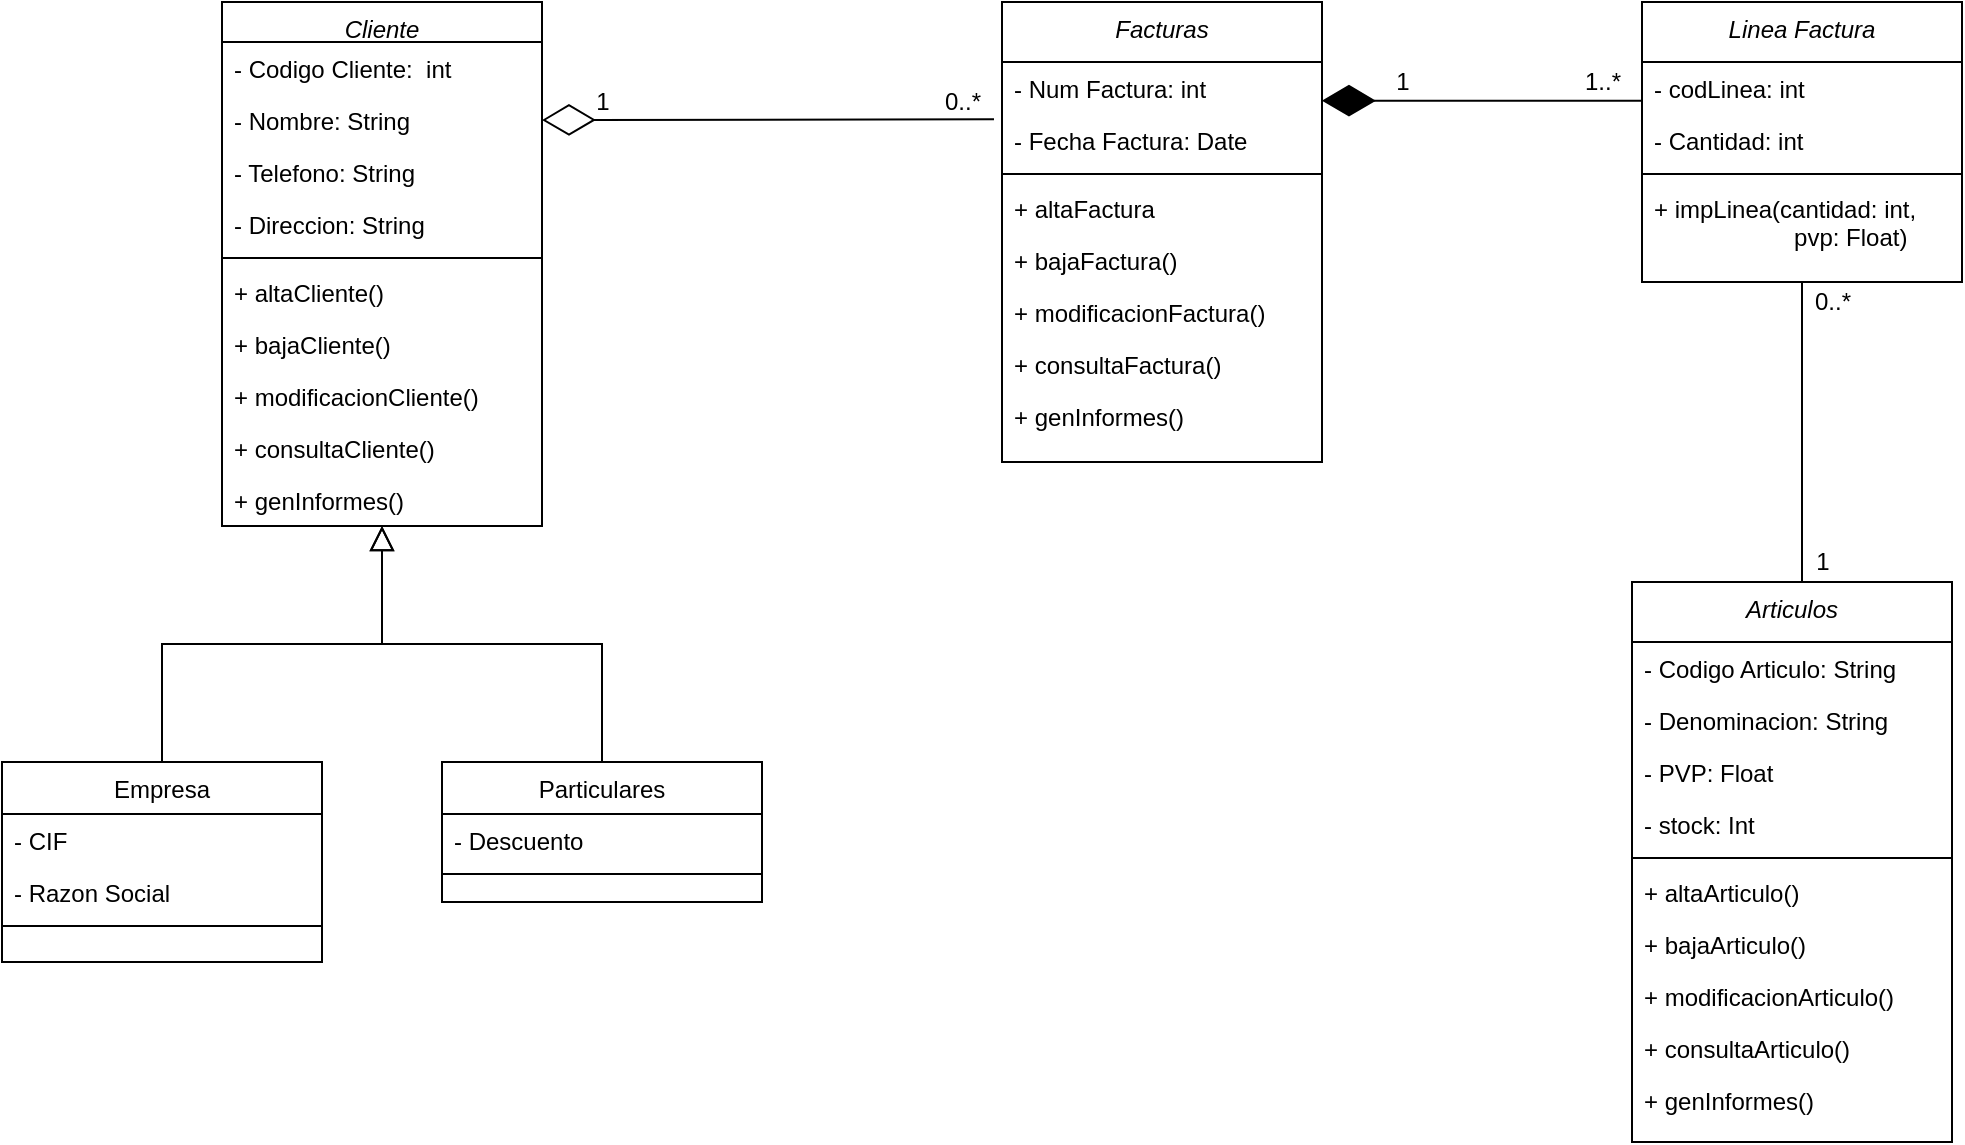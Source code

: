 <mxfile version="13.10.4" type="device"><diagram id="C5RBs43oDa-KdzZeNtuy" name="Page-1"><mxGraphModel dx="1256" dy="872" grid="1" gridSize="10" guides="1" tooltips="1" connect="1" arrows="1" fold="1" page="1" pageScale="1" pageWidth="1169" pageHeight="827" math="0" shadow="0"><root><mxCell id="WIyWlLk6GJQsqaUBKTNV-0"/><mxCell id="WIyWlLk6GJQsqaUBKTNV-1" parent="WIyWlLk6GJQsqaUBKTNV-0"/><mxCell id="zkfFHV4jXpPFQw0GAbJ--0" value="Cliente" style="swimlane;fontStyle=2;align=center;verticalAlign=top;childLayout=stackLayout;horizontal=1;startSize=20;horizontalStack=0;resizeParent=1;resizeLast=0;collapsible=1;marginBottom=0;rounded=0;shadow=0;strokeWidth=1;" parent="WIyWlLk6GJQsqaUBKTNV-1" vertex="1"><mxGeometry x="170" y="40" width="160" height="262" as="geometry"><mxRectangle x="150" y="20" width="160" height="26" as="alternateBounds"/></mxGeometry></mxCell><mxCell id="zkfFHV4jXpPFQw0GAbJ--1" value="- Codigo Cliente:  int" style="text;align=left;verticalAlign=top;spacingLeft=4;spacingRight=4;overflow=hidden;rotatable=0;points=[[0,0.5],[1,0.5]];portConstraint=eastwest;" parent="zkfFHV4jXpPFQw0GAbJ--0" vertex="1"><mxGeometry y="20" width="160" height="26" as="geometry"/></mxCell><mxCell id="zkfFHV4jXpPFQw0GAbJ--2" value="- Nombre: String" style="text;align=left;verticalAlign=top;spacingLeft=4;spacingRight=4;overflow=hidden;rotatable=0;points=[[0,0.5],[1,0.5]];portConstraint=eastwest;rounded=0;shadow=0;html=0;" parent="zkfFHV4jXpPFQw0GAbJ--0" vertex="1"><mxGeometry y="46" width="160" height="26" as="geometry"/></mxCell><mxCell id="zkfFHV4jXpPFQw0GAbJ--3" value="- Telefono: String" style="text;align=left;verticalAlign=top;spacingLeft=4;spacingRight=4;overflow=hidden;rotatable=0;points=[[0,0.5],[1,0.5]];portConstraint=eastwest;rounded=0;shadow=0;html=0;" parent="zkfFHV4jXpPFQw0GAbJ--0" vertex="1"><mxGeometry y="72" width="160" height="26" as="geometry"/></mxCell><mxCell id="En17FOFG_M13kyDx1Fkj-1" value="- Direccion: String" style="text;align=left;verticalAlign=top;spacingLeft=4;spacingRight=4;overflow=hidden;rotatable=0;points=[[0,0.5],[1,0.5]];portConstraint=eastwest;rounded=0;shadow=0;html=0;" vertex="1" parent="zkfFHV4jXpPFQw0GAbJ--0"><mxGeometry y="98" width="160" height="26" as="geometry"/></mxCell><mxCell id="zkfFHV4jXpPFQw0GAbJ--4" value="" style="line;html=1;strokeWidth=1;align=left;verticalAlign=middle;spacingTop=-1;spacingLeft=3;spacingRight=3;rotatable=0;labelPosition=right;points=[];portConstraint=eastwest;" parent="zkfFHV4jXpPFQw0GAbJ--0" vertex="1"><mxGeometry y="124" width="160" height="8" as="geometry"/></mxCell><mxCell id="zkfFHV4jXpPFQw0GAbJ--5" value="+ altaCliente()" style="text;align=left;verticalAlign=top;spacingLeft=4;spacingRight=4;overflow=hidden;rotatable=0;points=[[0,0.5],[1,0.5]];portConstraint=eastwest;" parent="zkfFHV4jXpPFQw0GAbJ--0" vertex="1"><mxGeometry y="132" width="160" height="26" as="geometry"/></mxCell><mxCell id="En17FOFG_M13kyDx1Fkj-2" value="+ bajaCliente()" style="text;align=left;verticalAlign=top;spacingLeft=4;spacingRight=4;overflow=hidden;rotatable=0;points=[[0,0.5],[1,0.5]];portConstraint=eastwest;" vertex="1" parent="zkfFHV4jXpPFQw0GAbJ--0"><mxGeometry y="158" width="160" height="26" as="geometry"/></mxCell><mxCell id="En17FOFG_M13kyDx1Fkj-3" value="+ modificacionCliente()" style="text;align=left;verticalAlign=top;spacingLeft=4;spacingRight=4;overflow=hidden;rotatable=0;points=[[0,0.5],[1,0.5]];portConstraint=eastwest;" vertex="1" parent="zkfFHV4jXpPFQw0GAbJ--0"><mxGeometry y="184" width="160" height="26" as="geometry"/></mxCell><mxCell id="En17FOFG_M13kyDx1Fkj-4" value="+ consultaCliente()" style="text;align=left;verticalAlign=top;spacingLeft=4;spacingRight=4;overflow=hidden;rotatable=0;points=[[0,0.5],[1,0.5]];portConstraint=eastwest;" vertex="1" parent="zkfFHV4jXpPFQw0GAbJ--0"><mxGeometry y="210" width="160" height="26" as="geometry"/></mxCell><mxCell id="En17FOFG_M13kyDx1Fkj-5" value="+ genInformes()" style="text;align=left;verticalAlign=top;spacingLeft=4;spacingRight=4;overflow=hidden;rotatable=0;points=[[0,0.5],[1,0.5]];portConstraint=eastwest;" vertex="1" parent="zkfFHV4jXpPFQw0GAbJ--0"><mxGeometry y="236" width="160" height="26" as="geometry"/></mxCell><mxCell id="zkfFHV4jXpPFQw0GAbJ--6" value="Empresa" style="swimlane;fontStyle=0;align=center;verticalAlign=top;childLayout=stackLayout;horizontal=1;startSize=26;horizontalStack=0;resizeParent=1;resizeLast=0;collapsible=1;marginBottom=0;rounded=0;shadow=0;strokeWidth=1;" parent="WIyWlLk6GJQsqaUBKTNV-1" vertex="1"><mxGeometry x="60" y="420" width="160" height="100" as="geometry"><mxRectangle x="130" y="380" width="160" height="26" as="alternateBounds"/></mxGeometry></mxCell><mxCell id="zkfFHV4jXpPFQw0GAbJ--7" value="- CIF" style="text;align=left;verticalAlign=top;spacingLeft=4;spacingRight=4;overflow=hidden;rotatable=0;points=[[0,0.5],[1,0.5]];portConstraint=eastwest;" parent="zkfFHV4jXpPFQw0GAbJ--6" vertex="1"><mxGeometry y="26" width="160" height="26" as="geometry"/></mxCell><mxCell id="zkfFHV4jXpPFQw0GAbJ--8" value="- Razon Social" style="text;align=left;verticalAlign=top;spacingLeft=4;spacingRight=4;overflow=hidden;rotatable=0;points=[[0,0.5],[1,0.5]];portConstraint=eastwest;rounded=0;shadow=0;html=0;" parent="zkfFHV4jXpPFQw0GAbJ--6" vertex="1"><mxGeometry y="52" width="160" height="26" as="geometry"/></mxCell><mxCell id="zkfFHV4jXpPFQw0GAbJ--9" value="" style="line;html=1;strokeWidth=1;align=left;verticalAlign=middle;spacingTop=-1;spacingLeft=3;spacingRight=3;rotatable=0;labelPosition=right;points=[];portConstraint=eastwest;" parent="zkfFHV4jXpPFQw0GAbJ--6" vertex="1"><mxGeometry y="78" width="160" height="8" as="geometry"/></mxCell><mxCell id="zkfFHV4jXpPFQw0GAbJ--12" value="" style="endArrow=block;endSize=10;endFill=0;shadow=0;strokeWidth=1;rounded=0;edgeStyle=elbowEdgeStyle;elbow=vertical;" parent="WIyWlLk6GJQsqaUBKTNV-1" source="zkfFHV4jXpPFQw0GAbJ--6" target="zkfFHV4jXpPFQw0GAbJ--0" edge="1"><mxGeometry width="160" relative="1" as="geometry"><mxPoint x="200" y="203" as="sourcePoint"/><mxPoint x="200" y="203" as="targetPoint"/></mxGeometry></mxCell><mxCell id="zkfFHV4jXpPFQw0GAbJ--13" value="Particulares" style="swimlane;fontStyle=0;align=center;verticalAlign=top;childLayout=stackLayout;horizontal=1;startSize=26;horizontalStack=0;resizeParent=1;resizeLast=0;collapsible=1;marginBottom=0;rounded=0;shadow=0;strokeWidth=1;" parent="WIyWlLk6GJQsqaUBKTNV-1" vertex="1"><mxGeometry x="280" y="420" width="160" height="70" as="geometry"><mxRectangle x="340" y="380" width="170" height="26" as="alternateBounds"/></mxGeometry></mxCell><mxCell id="zkfFHV4jXpPFQw0GAbJ--14" value="- Descuento" style="text;align=left;verticalAlign=top;spacingLeft=4;spacingRight=4;overflow=hidden;rotatable=0;points=[[0,0.5],[1,0.5]];portConstraint=eastwest;" parent="zkfFHV4jXpPFQw0GAbJ--13" vertex="1"><mxGeometry y="26" width="160" height="26" as="geometry"/></mxCell><mxCell id="zkfFHV4jXpPFQw0GAbJ--15" value="" style="line;html=1;strokeWidth=1;align=left;verticalAlign=middle;spacingTop=-1;spacingLeft=3;spacingRight=3;rotatable=0;labelPosition=right;points=[];portConstraint=eastwest;" parent="zkfFHV4jXpPFQw0GAbJ--13" vertex="1"><mxGeometry y="52" width="160" height="8" as="geometry"/></mxCell><mxCell id="zkfFHV4jXpPFQw0GAbJ--16" value="" style="endArrow=block;endSize=10;endFill=0;shadow=0;strokeWidth=1;rounded=0;edgeStyle=elbowEdgeStyle;elbow=vertical;" parent="WIyWlLk6GJQsqaUBKTNV-1" source="zkfFHV4jXpPFQw0GAbJ--13" target="zkfFHV4jXpPFQw0GAbJ--0" edge="1"><mxGeometry width="160" relative="1" as="geometry"><mxPoint x="210" y="373" as="sourcePoint"/><mxPoint x="310" y="271" as="targetPoint"/></mxGeometry></mxCell><mxCell id="En17FOFG_M13kyDx1Fkj-7" value="Articulos" style="swimlane;fontStyle=2;align=center;verticalAlign=top;childLayout=stackLayout;horizontal=1;startSize=30;horizontalStack=0;resizeParent=1;resizeLast=0;collapsible=1;marginBottom=0;rounded=0;shadow=0;strokeWidth=1;" vertex="1" parent="WIyWlLk6GJQsqaUBKTNV-1"><mxGeometry x="875" y="330" width="160" height="280" as="geometry"><mxRectangle x="150" y="20" width="160" height="26" as="alternateBounds"/></mxGeometry></mxCell><mxCell id="En17FOFG_M13kyDx1Fkj-8" value="- Codigo Articulo: String" style="text;align=left;verticalAlign=top;spacingLeft=4;spacingRight=4;overflow=hidden;rotatable=0;points=[[0,0.5],[1,0.5]];portConstraint=eastwest;" vertex="1" parent="En17FOFG_M13kyDx1Fkj-7"><mxGeometry y="30" width="160" height="26" as="geometry"/></mxCell><mxCell id="En17FOFG_M13kyDx1Fkj-9" value="- Denominacion: String" style="text;align=left;verticalAlign=top;spacingLeft=4;spacingRight=4;overflow=hidden;rotatable=0;points=[[0,0.5],[1,0.5]];portConstraint=eastwest;rounded=0;shadow=0;html=0;" vertex="1" parent="En17FOFG_M13kyDx1Fkj-7"><mxGeometry y="56" width="160" height="26" as="geometry"/></mxCell><mxCell id="En17FOFG_M13kyDx1Fkj-10" value="- PVP: Float" style="text;align=left;verticalAlign=top;spacingLeft=4;spacingRight=4;overflow=hidden;rotatable=0;points=[[0,0.5],[1,0.5]];portConstraint=eastwest;rounded=0;shadow=0;html=0;" vertex="1" parent="En17FOFG_M13kyDx1Fkj-7"><mxGeometry y="82" width="160" height="26" as="geometry"/></mxCell><mxCell id="En17FOFG_M13kyDx1Fkj-11" value="- stock: Int" style="text;align=left;verticalAlign=top;spacingLeft=4;spacingRight=4;overflow=hidden;rotatable=0;points=[[0,0.5],[1,0.5]];portConstraint=eastwest;rounded=0;shadow=0;html=0;" vertex="1" parent="En17FOFG_M13kyDx1Fkj-7"><mxGeometry y="108" width="160" height="26" as="geometry"/></mxCell><mxCell id="En17FOFG_M13kyDx1Fkj-12" value="" style="line;html=1;strokeWidth=1;align=left;verticalAlign=middle;spacingTop=-1;spacingLeft=3;spacingRight=3;rotatable=0;labelPosition=right;points=[];portConstraint=eastwest;" vertex="1" parent="En17FOFG_M13kyDx1Fkj-7"><mxGeometry y="134" width="160" height="8" as="geometry"/></mxCell><mxCell id="En17FOFG_M13kyDx1Fkj-13" value="+ altaArticulo()" style="text;align=left;verticalAlign=top;spacingLeft=4;spacingRight=4;overflow=hidden;rotatable=0;points=[[0,0.5],[1,0.5]];portConstraint=eastwest;" vertex="1" parent="En17FOFG_M13kyDx1Fkj-7"><mxGeometry y="142" width="160" height="26" as="geometry"/></mxCell><mxCell id="En17FOFG_M13kyDx1Fkj-14" value="+ bajaArticulo()" style="text;align=left;verticalAlign=top;spacingLeft=4;spacingRight=4;overflow=hidden;rotatable=0;points=[[0,0.5],[1,0.5]];portConstraint=eastwest;" vertex="1" parent="En17FOFG_M13kyDx1Fkj-7"><mxGeometry y="168" width="160" height="26" as="geometry"/></mxCell><mxCell id="En17FOFG_M13kyDx1Fkj-15" value="+ modificacionArticulo()" style="text;align=left;verticalAlign=top;spacingLeft=4;spacingRight=4;overflow=hidden;rotatable=0;points=[[0,0.5],[1,0.5]];portConstraint=eastwest;" vertex="1" parent="En17FOFG_M13kyDx1Fkj-7"><mxGeometry y="194" width="160" height="26" as="geometry"/></mxCell><mxCell id="En17FOFG_M13kyDx1Fkj-16" value="+ consultaArticulo()" style="text;align=left;verticalAlign=top;spacingLeft=4;spacingRight=4;overflow=hidden;rotatable=0;points=[[0,0.5],[1,0.5]];portConstraint=eastwest;" vertex="1" parent="En17FOFG_M13kyDx1Fkj-7"><mxGeometry y="220" width="160" height="26" as="geometry"/></mxCell><mxCell id="En17FOFG_M13kyDx1Fkj-17" value="+ genInformes()" style="text;align=left;verticalAlign=top;spacingLeft=4;spacingRight=4;overflow=hidden;rotatable=0;points=[[0,0.5],[1,0.5]];portConstraint=eastwest;" vertex="1" parent="En17FOFG_M13kyDx1Fkj-7"><mxGeometry y="246" width="160" height="26" as="geometry"/></mxCell><mxCell id="En17FOFG_M13kyDx1Fkj-18" value="Facturas" style="swimlane;fontStyle=2;align=center;verticalAlign=top;childLayout=stackLayout;horizontal=1;startSize=30;horizontalStack=0;resizeParent=1;resizeLast=0;collapsible=1;marginBottom=0;rounded=0;shadow=0;strokeWidth=1;" vertex="1" parent="WIyWlLk6GJQsqaUBKTNV-1"><mxGeometry x="560" y="40" width="160" height="230" as="geometry"><mxRectangle x="150" y="20" width="160" height="26" as="alternateBounds"/></mxGeometry></mxCell><mxCell id="En17FOFG_M13kyDx1Fkj-19" value="- Num Factura: int" style="text;align=left;verticalAlign=top;spacingLeft=4;spacingRight=4;overflow=hidden;rotatable=0;points=[[0,0.5],[1,0.5]];portConstraint=eastwest;" vertex="1" parent="En17FOFG_M13kyDx1Fkj-18"><mxGeometry y="30" width="160" height="26" as="geometry"/></mxCell><mxCell id="En17FOFG_M13kyDx1Fkj-20" value="- Fecha Factura: Date" style="text;align=left;verticalAlign=top;spacingLeft=4;spacingRight=4;overflow=hidden;rotatable=0;points=[[0,0.5],[1,0.5]];portConstraint=eastwest;rounded=0;shadow=0;html=0;" vertex="1" parent="En17FOFG_M13kyDx1Fkj-18"><mxGeometry y="56" width="160" height="26" as="geometry"/></mxCell><mxCell id="En17FOFG_M13kyDx1Fkj-23" value="" style="line;html=1;strokeWidth=1;align=left;verticalAlign=middle;spacingTop=-1;spacingLeft=3;spacingRight=3;rotatable=0;labelPosition=right;points=[];portConstraint=eastwest;" vertex="1" parent="En17FOFG_M13kyDx1Fkj-18"><mxGeometry y="82" width="160" height="8" as="geometry"/></mxCell><mxCell id="En17FOFG_M13kyDx1Fkj-24" value="+ altaFactura" style="text;align=left;verticalAlign=top;spacingLeft=4;spacingRight=4;overflow=hidden;rotatable=0;points=[[0,0.5],[1,0.5]];portConstraint=eastwest;" vertex="1" parent="En17FOFG_M13kyDx1Fkj-18"><mxGeometry y="90" width="160" height="26" as="geometry"/></mxCell><mxCell id="En17FOFG_M13kyDx1Fkj-25" value="+ bajaFactura()" style="text;align=left;verticalAlign=top;spacingLeft=4;spacingRight=4;overflow=hidden;rotatable=0;points=[[0,0.5],[1,0.5]];portConstraint=eastwest;" vertex="1" parent="En17FOFG_M13kyDx1Fkj-18"><mxGeometry y="116" width="160" height="26" as="geometry"/></mxCell><mxCell id="En17FOFG_M13kyDx1Fkj-26" value="+ modificacionFactura()" style="text;align=left;verticalAlign=top;spacingLeft=4;spacingRight=4;overflow=hidden;rotatable=0;points=[[0,0.5],[1,0.5]];portConstraint=eastwest;" vertex="1" parent="En17FOFG_M13kyDx1Fkj-18"><mxGeometry y="142" width="160" height="26" as="geometry"/></mxCell><mxCell id="En17FOFG_M13kyDx1Fkj-27" value="+ consultaFactura()" style="text;align=left;verticalAlign=top;spacingLeft=4;spacingRight=4;overflow=hidden;rotatable=0;points=[[0,0.5],[1,0.5]];portConstraint=eastwest;" vertex="1" parent="En17FOFG_M13kyDx1Fkj-18"><mxGeometry y="168" width="160" height="26" as="geometry"/></mxCell><mxCell id="En17FOFG_M13kyDx1Fkj-28" value="+ genInformes()" style="text;align=left;verticalAlign=top;spacingLeft=4;spacingRight=4;overflow=hidden;rotatable=0;points=[[0,0.5],[1,0.5]];portConstraint=eastwest;" vertex="1" parent="En17FOFG_M13kyDx1Fkj-18"><mxGeometry y="194" width="160" height="26" as="geometry"/></mxCell><mxCell id="En17FOFG_M13kyDx1Fkj-46" value="" style="endArrow=diamondThin;endFill=0;endSize=24;html=1;exitX=-0.025;exitY=0.103;exitDx=0;exitDy=0;exitPerimeter=0;entryX=1;entryY=0.5;entryDx=0;entryDy=0;" edge="1" parent="WIyWlLk6GJQsqaUBKTNV-1" source="En17FOFG_M13kyDx1Fkj-20" target="zkfFHV4jXpPFQw0GAbJ--2"><mxGeometry width="160" relative="1" as="geometry"><mxPoint x="360" y="120" as="sourcePoint"/><mxPoint x="340" y="100" as="targetPoint"/></mxGeometry></mxCell><mxCell id="En17FOFG_M13kyDx1Fkj-47" value="1" style="text;html=1;align=center;verticalAlign=middle;resizable=0;points=[];autosize=1;" vertex="1" parent="WIyWlLk6GJQsqaUBKTNV-1"><mxGeometry x="350" y="80" width="20" height="20" as="geometry"/></mxCell><mxCell id="En17FOFG_M13kyDx1Fkj-48" value="0..*" style="text;html=1;align=center;verticalAlign=middle;resizable=0;points=[];autosize=1;" vertex="1" parent="WIyWlLk6GJQsqaUBKTNV-1"><mxGeometry x="525" y="80" width="30" height="20" as="geometry"/></mxCell><mxCell id="En17FOFG_M13kyDx1Fkj-49" value="Linea Factura" style="swimlane;fontStyle=2;align=center;verticalAlign=top;childLayout=stackLayout;horizontal=1;startSize=30;horizontalStack=0;resizeParent=1;resizeLast=0;collapsible=1;marginBottom=0;rounded=0;shadow=0;strokeWidth=1;" vertex="1" parent="WIyWlLk6GJQsqaUBKTNV-1"><mxGeometry x="880" y="40" width="160" height="140" as="geometry"><mxRectangle x="150" y="20" width="160" height="26" as="alternateBounds"/></mxGeometry></mxCell><mxCell id="En17FOFG_M13kyDx1Fkj-51" value="- codLinea: int" style="text;align=left;verticalAlign=top;spacingLeft=4;spacingRight=4;overflow=hidden;rotatable=0;points=[[0,0.5],[1,0.5]];portConstraint=eastwest;rounded=0;shadow=0;html=0;" vertex="1" parent="En17FOFG_M13kyDx1Fkj-49"><mxGeometry y="30" width="160" height="26" as="geometry"/></mxCell><mxCell id="En17FOFG_M13kyDx1Fkj-86" value="- Cantidad: int" style="text;align=left;verticalAlign=top;spacingLeft=4;spacingRight=4;overflow=hidden;rotatable=0;points=[[0,0.5],[1,0.5]];portConstraint=eastwest;rounded=0;shadow=0;html=0;" vertex="1" parent="En17FOFG_M13kyDx1Fkj-49"><mxGeometry y="56" width="160" height="26" as="geometry"/></mxCell><mxCell id="En17FOFG_M13kyDx1Fkj-52" value="" style="line;html=1;strokeWidth=1;align=left;verticalAlign=middle;spacingTop=-1;spacingLeft=3;spacingRight=3;rotatable=0;labelPosition=right;points=[];portConstraint=eastwest;" vertex="1" parent="En17FOFG_M13kyDx1Fkj-49"><mxGeometry y="82" width="160" height="8" as="geometry"/></mxCell><mxCell id="En17FOFG_M13kyDx1Fkj-88" value="+ impLinea(cantidad: int, &#10;                     pvp: Float)" style="text;align=left;verticalAlign=top;spacingLeft=4;spacingRight=4;overflow=hidden;rotatable=0;points=[[0,0.5],[1,0.5]];portConstraint=eastwest;rounded=0;shadow=0;html=0;" vertex="1" parent="En17FOFG_M13kyDx1Fkj-49"><mxGeometry y="90" width="160" height="40" as="geometry"/></mxCell><mxCell id="En17FOFG_M13kyDx1Fkj-79" value="" style="endArrow=diamondThin;endFill=1;endSize=24;html=1;" edge="1" parent="WIyWlLk6GJQsqaUBKTNV-1"><mxGeometry width="160" relative="1" as="geometry"><mxPoint x="880" y="89.33" as="sourcePoint"/><mxPoint x="720" y="89.33" as="targetPoint"/></mxGeometry></mxCell><mxCell id="En17FOFG_M13kyDx1Fkj-80" value="1" style="text;html=1;align=center;verticalAlign=middle;resizable=0;points=[];autosize=1;" vertex="1" parent="WIyWlLk6GJQsqaUBKTNV-1"><mxGeometry x="750" y="70" width="20" height="20" as="geometry"/></mxCell><mxCell id="En17FOFG_M13kyDx1Fkj-81" value="1..*" style="text;html=1;align=center;verticalAlign=middle;resizable=0;points=[];autosize=1;" vertex="1" parent="WIyWlLk6GJQsqaUBKTNV-1"><mxGeometry x="845" y="70" width="30" height="20" as="geometry"/></mxCell><mxCell id="En17FOFG_M13kyDx1Fkj-82" value="" style="endArrow=none;html=1;entryX=0.5;entryY=1;entryDx=0;entryDy=0;" edge="1" parent="WIyWlLk6GJQsqaUBKTNV-1" target="En17FOFG_M13kyDx1Fkj-49"><mxGeometry width="50" height="50" relative="1" as="geometry"><mxPoint x="960" y="330" as="sourcePoint"/><mxPoint x="960" y="200" as="targetPoint"/></mxGeometry></mxCell><mxCell id="En17FOFG_M13kyDx1Fkj-83" value="0..*" style="text;html=1;align=center;verticalAlign=middle;resizable=0;points=[];autosize=1;" vertex="1" parent="WIyWlLk6GJQsqaUBKTNV-1"><mxGeometry x="960" y="180" width="30" height="20" as="geometry"/></mxCell><mxCell id="En17FOFG_M13kyDx1Fkj-84" value="1" style="text;html=1;align=center;verticalAlign=middle;resizable=0;points=[];autosize=1;" vertex="1" parent="WIyWlLk6GJQsqaUBKTNV-1"><mxGeometry x="960" y="310" width="20" height="20" as="geometry"/></mxCell></root></mxGraphModel></diagram></mxfile>